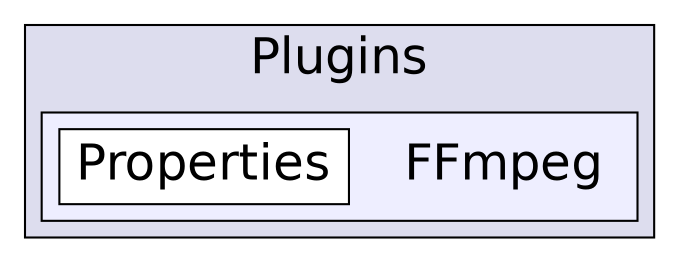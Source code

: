 digraph "C:/Users/nathanael/Documents/resizer/Plugins/FFmpeg" {
  compound=true
  node [ fontsize="24", fontname="Helvetica"];
  edge [ labelfontsize="24", labelfontname="Helvetica"];
  subgraph clusterdir_0b4eaef40a1fe20bedafe9e8e719ce66 {
    graph [ bgcolor="#ddddee", pencolor="black", label="Plugins" fontname="Helvetica", fontsize="24", URL="dir_0b4eaef40a1fe20bedafe9e8e719ce66.html"]
  subgraph clusterdir_d3e13a8f7fb4bd7ac0cfdcf95e708e5d {
    graph [ bgcolor="#eeeeff", pencolor="black", label="" URL="dir_d3e13a8f7fb4bd7ac0cfdcf95e708e5d.html"];
    dir_d3e13a8f7fb4bd7ac0cfdcf95e708e5d [shape=plaintext label="FFmpeg"];
    dir_8011fa79f886d337d0d031950d8419ed [shape=box label="Properties" color="black" fillcolor="white" style="filled" URL="dir_8011fa79f886d337d0d031950d8419ed.html"];
  }
  }
}
